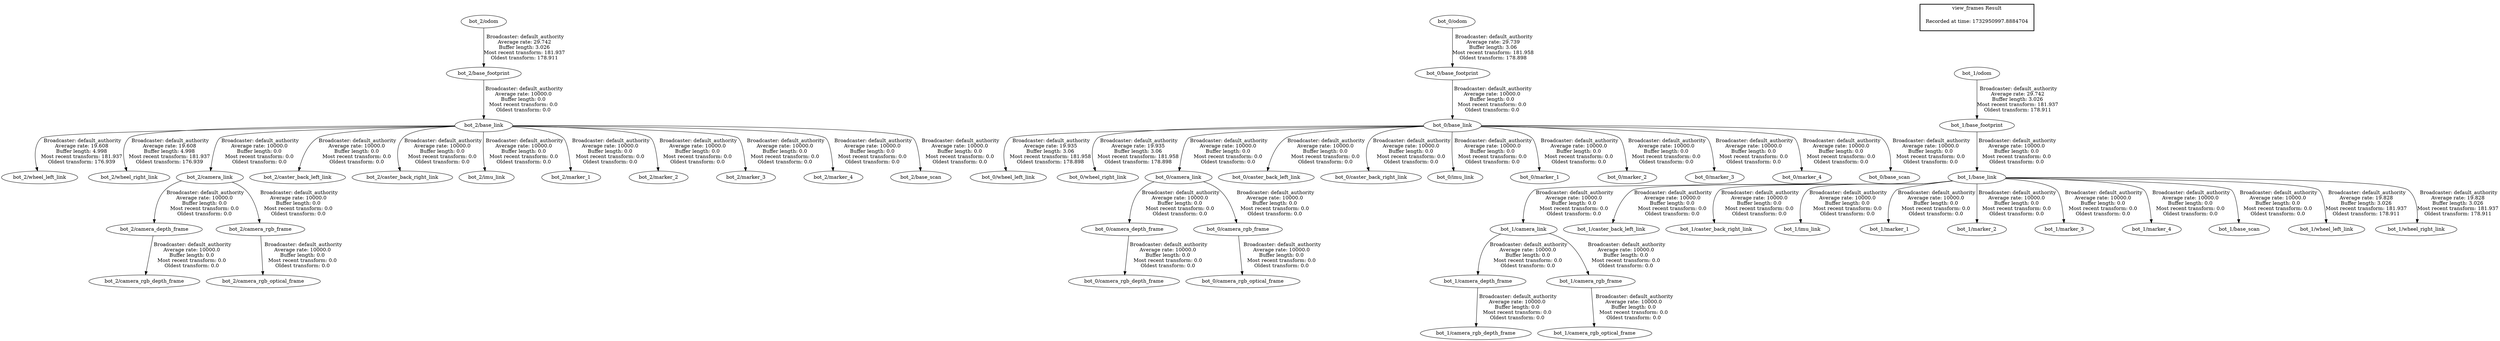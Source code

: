 digraph G {
"bot_2/base_link" -> "bot_2/wheel_left_link"[label=" Broadcaster: default_authority\nAverage rate: 19.608\nBuffer length: 4.998\nMost recent transform: 181.937\nOldest transform: 176.939\n"];
"bot_2/base_footprint" -> "bot_2/base_link"[label=" Broadcaster: default_authority\nAverage rate: 10000.0\nBuffer length: 0.0\nMost recent transform: 0.0\nOldest transform: 0.0\n"];
"bot_2/base_link" -> "bot_2/wheel_right_link"[label=" Broadcaster: default_authority\nAverage rate: 19.608\nBuffer length: 4.998\nMost recent transform: 181.937\nOldest transform: 176.939\n"];
"bot_2/odom" -> "bot_2/base_footprint"[label=" Broadcaster: default_authority\nAverage rate: 29.742\nBuffer length: 3.026\nMost recent transform: 181.937\nOldest transform: 178.911\n"];
"bot_2/camera_link" -> "bot_2/camera_depth_frame"[label=" Broadcaster: default_authority\nAverage rate: 10000.0\nBuffer length: 0.0\nMost recent transform: 0.0\nOldest transform: 0.0\n"];
"bot_2/base_link" -> "bot_2/camera_link"[label=" Broadcaster: default_authority\nAverage rate: 10000.0\nBuffer length: 0.0\nMost recent transform: 0.0\nOldest transform: 0.0\n"];
"bot_2/camera_depth_frame" -> "bot_2/camera_rgb_depth_frame"[label=" Broadcaster: default_authority\nAverage rate: 10000.0\nBuffer length: 0.0\nMost recent transform: 0.0\nOldest transform: 0.0\n"];
"bot_2/camera_link" -> "bot_2/camera_rgb_frame"[label=" Broadcaster: default_authority\nAverage rate: 10000.0\nBuffer length: 0.0\nMost recent transform: 0.0\nOldest transform: 0.0\n"];
"bot_2/camera_rgb_frame" -> "bot_2/camera_rgb_optical_frame"[label=" Broadcaster: default_authority\nAverage rate: 10000.0\nBuffer length: 0.0\nMost recent transform: 0.0\nOldest transform: 0.0\n"];
"bot_2/base_link" -> "bot_2/caster_back_left_link"[label=" Broadcaster: default_authority\nAverage rate: 10000.0\nBuffer length: 0.0\nMost recent transform: 0.0\nOldest transform: 0.0\n"];
"bot_2/base_link" -> "bot_2/caster_back_right_link"[label=" Broadcaster: default_authority\nAverage rate: 10000.0\nBuffer length: 0.0\nMost recent transform: 0.0\nOldest transform: 0.0\n"];
"bot_2/base_link" -> "bot_2/imu_link"[label=" Broadcaster: default_authority\nAverage rate: 10000.0\nBuffer length: 0.0\nMost recent transform: 0.0\nOldest transform: 0.0\n"];
"bot_2/base_link" -> "bot_2/marker_1"[label=" Broadcaster: default_authority\nAverage rate: 10000.0\nBuffer length: 0.0\nMost recent transform: 0.0\nOldest transform: 0.0\n"];
"bot_2/base_link" -> "bot_2/marker_2"[label=" Broadcaster: default_authority\nAverage rate: 10000.0\nBuffer length: 0.0\nMost recent transform: 0.0\nOldest transform: 0.0\n"];
"bot_2/base_link" -> "bot_2/marker_3"[label=" Broadcaster: default_authority\nAverage rate: 10000.0\nBuffer length: 0.0\nMost recent transform: 0.0\nOldest transform: 0.0\n"];
"bot_2/base_link" -> "bot_2/marker_4"[label=" Broadcaster: default_authority\nAverage rate: 10000.0\nBuffer length: 0.0\nMost recent transform: 0.0\nOldest transform: 0.0\n"];
"bot_2/base_link" -> "bot_2/base_scan"[label=" Broadcaster: default_authority\nAverage rate: 10000.0\nBuffer length: 0.0\nMost recent transform: 0.0\nOldest transform: 0.0\n"];
"bot_0/odom" -> "bot_0/base_footprint"[label=" Broadcaster: default_authority\nAverage rate: 29.739\nBuffer length: 3.06\nMost recent transform: 181.958\nOldest transform: 178.898\n"];
"bot_0/base_link" -> "bot_0/wheel_left_link"[label=" Broadcaster: default_authority\nAverage rate: 19.935\nBuffer length: 3.06\nMost recent transform: 181.958\nOldest transform: 178.898\n"];
"bot_0/base_footprint" -> "bot_0/base_link"[label=" Broadcaster: default_authority\nAverage rate: 10000.0\nBuffer length: 0.0\nMost recent transform: 0.0\nOldest transform: 0.0\n"];
"bot_0/base_link" -> "bot_0/wheel_right_link"[label=" Broadcaster: default_authority\nAverage rate: 19.935\nBuffer length: 3.06\nMost recent transform: 181.958\nOldest transform: 178.898\n"];
"bot_0/camera_link" -> "bot_0/camera_depth_frame"[label=" Broadcaster: default_authority\nAverage rate: 10000.0\nBuffer length: 0.0\nMost recent transform: 0.0\nOldest transform: 0.0\n"];
"bot_0/base_link" -> "bot_0/camera_link"[label=" Broadcaster: default_authority\nAverage rate: 10000.0\nBuffer length: 0.0\nMost recent transform: 0.0\nOldest transform: 0.0\n"];
"bot_0/camera_depth_frame" -> "bot_0/camera_rgb_depth_frame"[label=" Broadcaster: default_authority\nAverage rate: 10000.0\nBuffer length: 0.0\nMost recent transform: 0.0\nOldest transform: 0.0\n"];
"bot_0/camera_link" -> "bot_0/camera_rgb_frame"[label=" Broadcaster: default_authority\nAverage rate: 10000.0\nBuffer length: 0.0\nMost recent transform: 0.0\nOldest transform: 0.0\n"];
"bot_0/camera_rgb_frame" -> "bot_0/camera_rgb_optical_frame"[label=" Broadcaster: default_authority\nAverage rate: 10000.0\nBuffer length: 0.0\nMost recent transform: 0.0\nOldest transform: 0.0\n"];
"bot_0/base_link" -> "bot_0/caster_back_left_link"[label=" Broadcaster: default_authority\nAverage rate: 10000.0\nBuffer length: 0.0\nMost recent transform: 0.0\nOldest transform: 0.0\n"];
"bot_0/base_link" -> "bot_0/caster_back_right_link"[label=" Broadcaster: default_authority\nAverage rate: 10000.0\nBuffer length: 0.0\nMost recent transform: 0.0\nOldest transform: 0.0\n"];
"bot_0/base_link" -> "bot_0/imu_link"[label=" Broadcaster: default_authority\nAverage rate: 10000.0\nBuffer length: 0.0\nMost recent transform: 0.0\nOldest transform: 0.0\n"];
"bot_0/base_link" -> "bot_0/marker_1"[label=" Broadcaster: default_authority\nAverage rate: 10000.0\nBuffer length: 0.0\nMost recent transform: 0.0\nOldest transform: 0.0\n"];
"bot_0/base_link" -> "bot_0/marker_2"[label=" Broadcaster: default_authority\nAverage rate: 10000.0\nBuffer length: 0.0\nMost recent transform: 0.0\nOldest transform: 0.0\n"];
"bot_0/base_link" -> "bot_0/marker_3"[label=" Broadcaster: default_authority\nAverage rate: 10000.0\nBuffer length: 0.0\nMost recent transform: 0.0\nOldest transform: 0.0\n"];
"bot_0/base_link" -> "bot_0/marker_4"[label=" Broadcaster: default_authority\nAverage rate: 10000.0\nBuffer length: 0.0\nMost recent transform: 0.0\nOldest transform: 0.0\n"];
"bot_0/base_link" -> "bot_0/base_scan"[label=" Broadcaster: default_authority\nAverage rate: 10000.0\nBuffer length: 0.0\nMost recent transform: 0.0\nOldest transform: 0.0\n"];
"bot_1/base_footprint" -> "bot_1/base_link"[label=" Broadcaster: default_authority\nAverage rate: 10000.0\nBuffer length: 0.0\nMost recent transform: 0.0\nOldest transform: 0.0\n"];
"bot_1/odom" -> "bot_1/base_footprint"[label=" Broadcaster: default_authority\nAverage rate: 29.742\nBuffer length: 3.026\nMost recent transform: 181.937\nOldest transform: 178.911\n"];
"bot_1/camera_link" -> "bot_1/camera_depth_frame"[label=" Broadcaster: default_authority\nAverage rate: 10000.0\nBuffer length: 0.0\nMost recent transform: 0.0\nOldest transform: 0.0\n"];
"bot_1/base_link" -> "bot_1/camera_link"[label=" Broadcaster: default_authority\nAverage rate: 10000.0\nBuffer length: 0.0\nMost recent transform: 0.0\nOldest transform: 0.0\n"];
"bot_1/camera_depth_frame" -> "bot_1/camera_rgb_depth_frame"[label=" Broadcaster: default_authority\nAverage rate: 10000.0\nBuffer length: 0.0\nMost recent transform: 0.0\nOldest transform: 0.0\n"];
"bot_1/camera_link" -> "bot_1/camera_rgb_frame"[label=" Broadcaster: default_authority\nAverage rate: 10000.0\nBuffer length: 0.0\nMost recent transform: 0.0\nOldest transform: 0.0\n"];
"bot_1/camera_rgb_frame" -> "bot_1/camera_rgb_optical_frame"[label=" Broadcaster: default_authority\nAverage rate: 10000.0\nBuffer length: 0.0\nMost recent transform: 0.0\nOldest transform: 0.0\n"];
"bot_1/base_link" -> "bot_1/caster_back_left_link"[label=" Broadcaster: default_authority\nAverage rate: 10000.0\nBuffer length: 0.0\nMost recent transform: 0.0\nOldest transform: 0.0\n"];
"bot_1/base_link" -> "bot_1/caster_back_right_link"[label=" Broadcaster: default_authority\nAverage rate: 10000.0\nBuffer length: 0.0\nMost recent transform: 0.0\nOldest transform: 0.0\n"];
"bot_1/base_link" -> "bot_1/imu_link"[label=" Broadcaster: default_authority\nAverage rate: 10000.0\nBuffer length: 0.0\nMost recent transform: 0.0\nOldest transform: 0.0\n"];
"bot_1/base_link" -> "bot_1/marker_1"[label=" Broadcaster: default_authority\nAverage rate: 10000.0\nBuffer length: 0.0\nMost recent transform: 0.0\nOldest transform: 0.0\n"];
"bot_1/base_link" -> "bot_1/marker_2"[label=" Broadcaster: default_authority\nAverage rate: 10000.0\nBuffer length: 0.0\nMost recent transform: 0.0\nOldest transform: 0.0\n"];
"bot_1/base_link" -> "bot_1/marker_3"[label=" Broadcaster: default_authority\nAverage rate: 10000.0\nBuffer length: 0.0\nMost recent transform: 0.0\nOldest transform: 0.0\n"];
"bot_1/base_link" -> "bot_1/marker_4"[label=" Broadcaster: default_authority\nAverage rate: 10000.0\nBuffer length: 0.0\nMost recent transform: 0.0\nOldest transform: 0.0\n"];
"bot_1/base_link" -> "bot_1/base_scan"[label=" Broadcaster: default_authority\nAverage rate: 10000.0\nBuffer length: 0.0\nMost recent transform: 0.0\nOldest transform: 0.0\n"];
"bot_1/base_link" -> "bot_1/wheel_left_link"[label=" Broadcaster: default_authority\nAverage rate: 19.828\nBuffer length: 3.026\nMost recent transform: 181.937\nOldest transform: 178.911\n"];
"bot_1/base_link" -> "bot_1/wheel_right_link"[label=" Broadcaster: default_authority\nAverage rate: 19.828\nBuffer length: 3.026\nMost recent transform: 181.937\nOldest transform: 178.911\n"];
edge [style=invis];
 subgraph cluster_legend { style=bold; color=black; label ="view_frames Result";
"Recorded at time: 1732950997.8884704"[ shape=plaintext ] ;
}->"bot_1/odom";
}